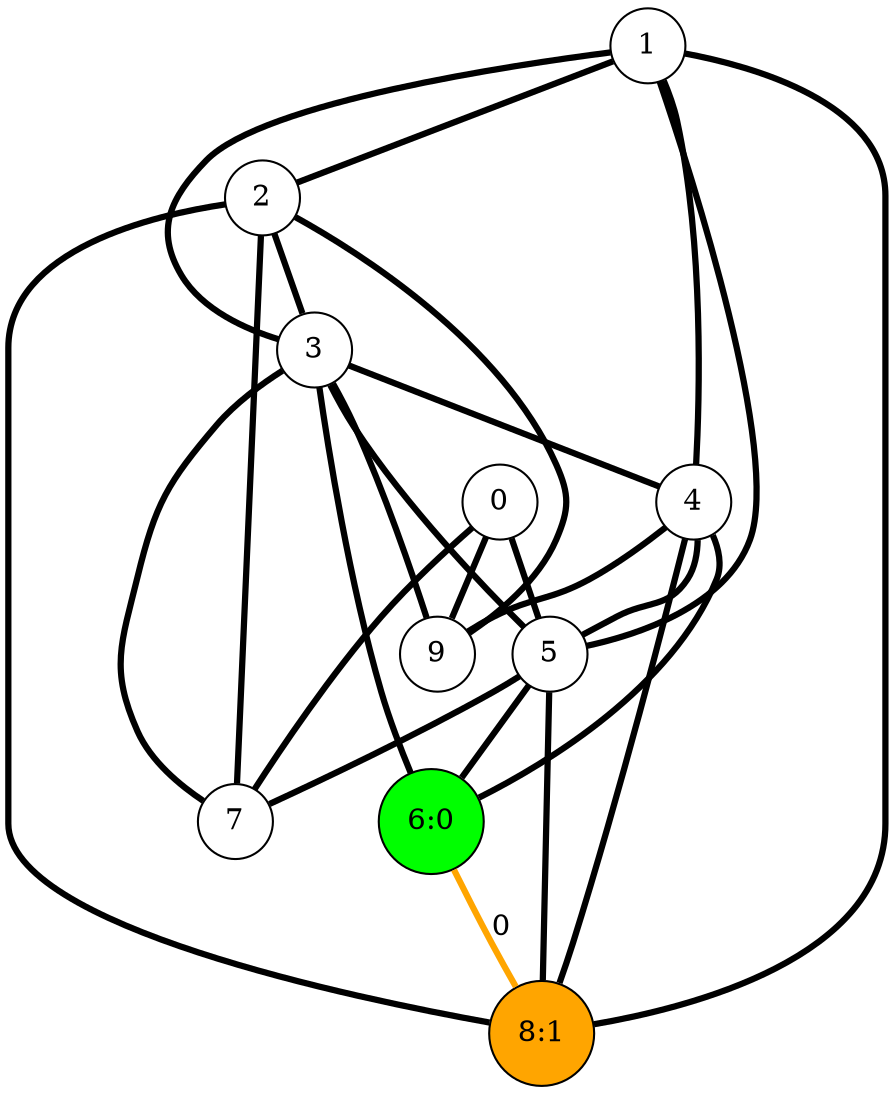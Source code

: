 graph g {
  ordering=out;
  node [shape=circle];
  edge [penwidth=3];
  0 [label="0", style=filled, fillcolor="white"];
  1 [label="1", style=filled, fillcolor="white"];
  2 [label="2", style=filled, fillcolor="white"];
  3 [label="3", style=filled, fillcolor="white"];
  4 [label="4", style=filled, fillcolor="white"];
  5 [label="5", style=filled, fillcolor="white"];
  6 [label="6:0", style=filled, fillcolor="green"];
  7 [label="7", style=filled, fillcolor="white"];
  8 [label="8:1", style=filled, fillcolor="orange"];
  9 [label="9", style=filled, fillcolor="white"];
  1 -- 3 [color="black" ];
  4 -- 8 [color="black" ];
  5 -- 6 [color="black" ];
  2 -- 8 [color="black" ];
  0 -- 7 [color="black" ];
  3 -- 7 [color="black" ];
  5 -- 8 [color="black" ];
  1 -- 2 [color="black" ];
  4 -- 9 [color="black" ];
  2 -- 9 [color="black" ];
  1 -- 5 [color="black" ];
  3 -- 6 [color="black" ];
  3 -- 5 [color="black" ];
  4 -- 5 [color="black" ];
  1 -- 4 [color="black" ];
  3 -- 9 [color="black" ];
  0 -- 5 [color="black" ];
  6 -- 8 [color="orange" , label="0"];
  2 -- 7 [color="black" ];
  4 -- 6 [color="black" ];
  5 -- 7 [color="black" ];
  1 -- 8 [color="black" ];
  0 -- 9 [color="black" ];
  2 -- 3 [color="black" ];
  3 -- 4 [color="black" ];
}
